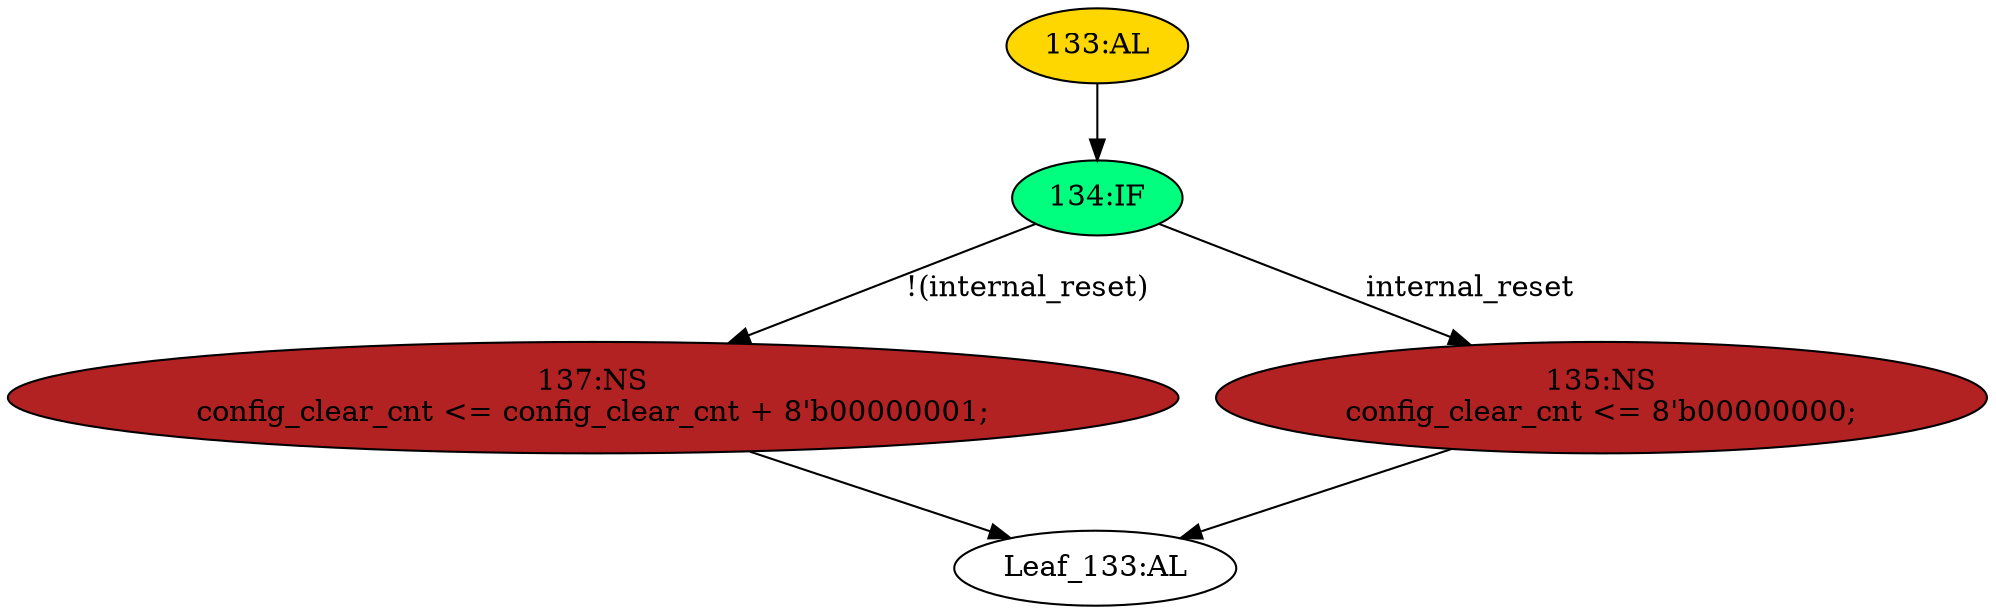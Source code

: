 strict digraph "" {
	node [label="\N"];
	"134:IF"	 [ast="<pyverilog.vparser.ast.IfStatement object at 0x7f1e4d7e2490>",
		fillcolor=springgreen,
		label="134:IF",
		statements="[]",
		style=filled,
		typ=IfStatement];
	"137:NS"	 [ast="<pyverilog.vparser.ast.NonblockingSubstitution object at 0x7f1e4d7e2690>",
		fillcolor=firebrick,
		label="137:NS
config_clear_cnt <= config_clear_cnt + 8'b00000001;",
		statements="[<pyverilog.vparser.ast.NonblockingSubstitution object at 0x7f1e4d7e2690>]",
		style=filled,
		typ=NonblockingSubstitution];
	"134:IF" -> "137:NS"	 [cond="['internal_reset']",
		label="!(internal_reset)",
		lineno=134];
	"135:NS"	 [ast="<pyverilog.vparser.ast.NonblockingSubstitution object at 0x7f1e4d7e2950>",
		fillcolor=firebrick,
		label="135:NS
config_clear_cnt <= 8'b00000000;",
		statements="[<pyverilog.vparser.ast.NonblockingSubstitution object at 0x7f1e4d7e2950>]",
		style=filled,
		typ=NonblockingSubstitution];
	"134:IF" -> "135:NS"	 [cond="['internal_reset']",
		label=internal_reset,
		lineno=134];
	"133:AL"	 [ast="<pyverilog.vparser.ast.Always object at 0x7f1e4d7e2b50>",
		clk_sens=True,
		fillcolor=gold,
		label="133:AL",
		sens="['sys_clk100']",
		statements="[]",
		style=filled,
		typ=Always,
		use_var="['internal_reset', 'config_clear_cnt']"];
	"133:AL" -> "134:IF"	 [cond="[]",
		lineno=None];
	"Leaf_133:AL"	 [def_var="['config_clear_cnt']",
		label="Leaf_133:AL"];
	"137:NS" -> "Leaf_133:AL"	 [cond="[]",
		lineno=None];
	"135:NS" -> "Leaf_133:AL"	 [cond="[]",
		lineno=None];
}
